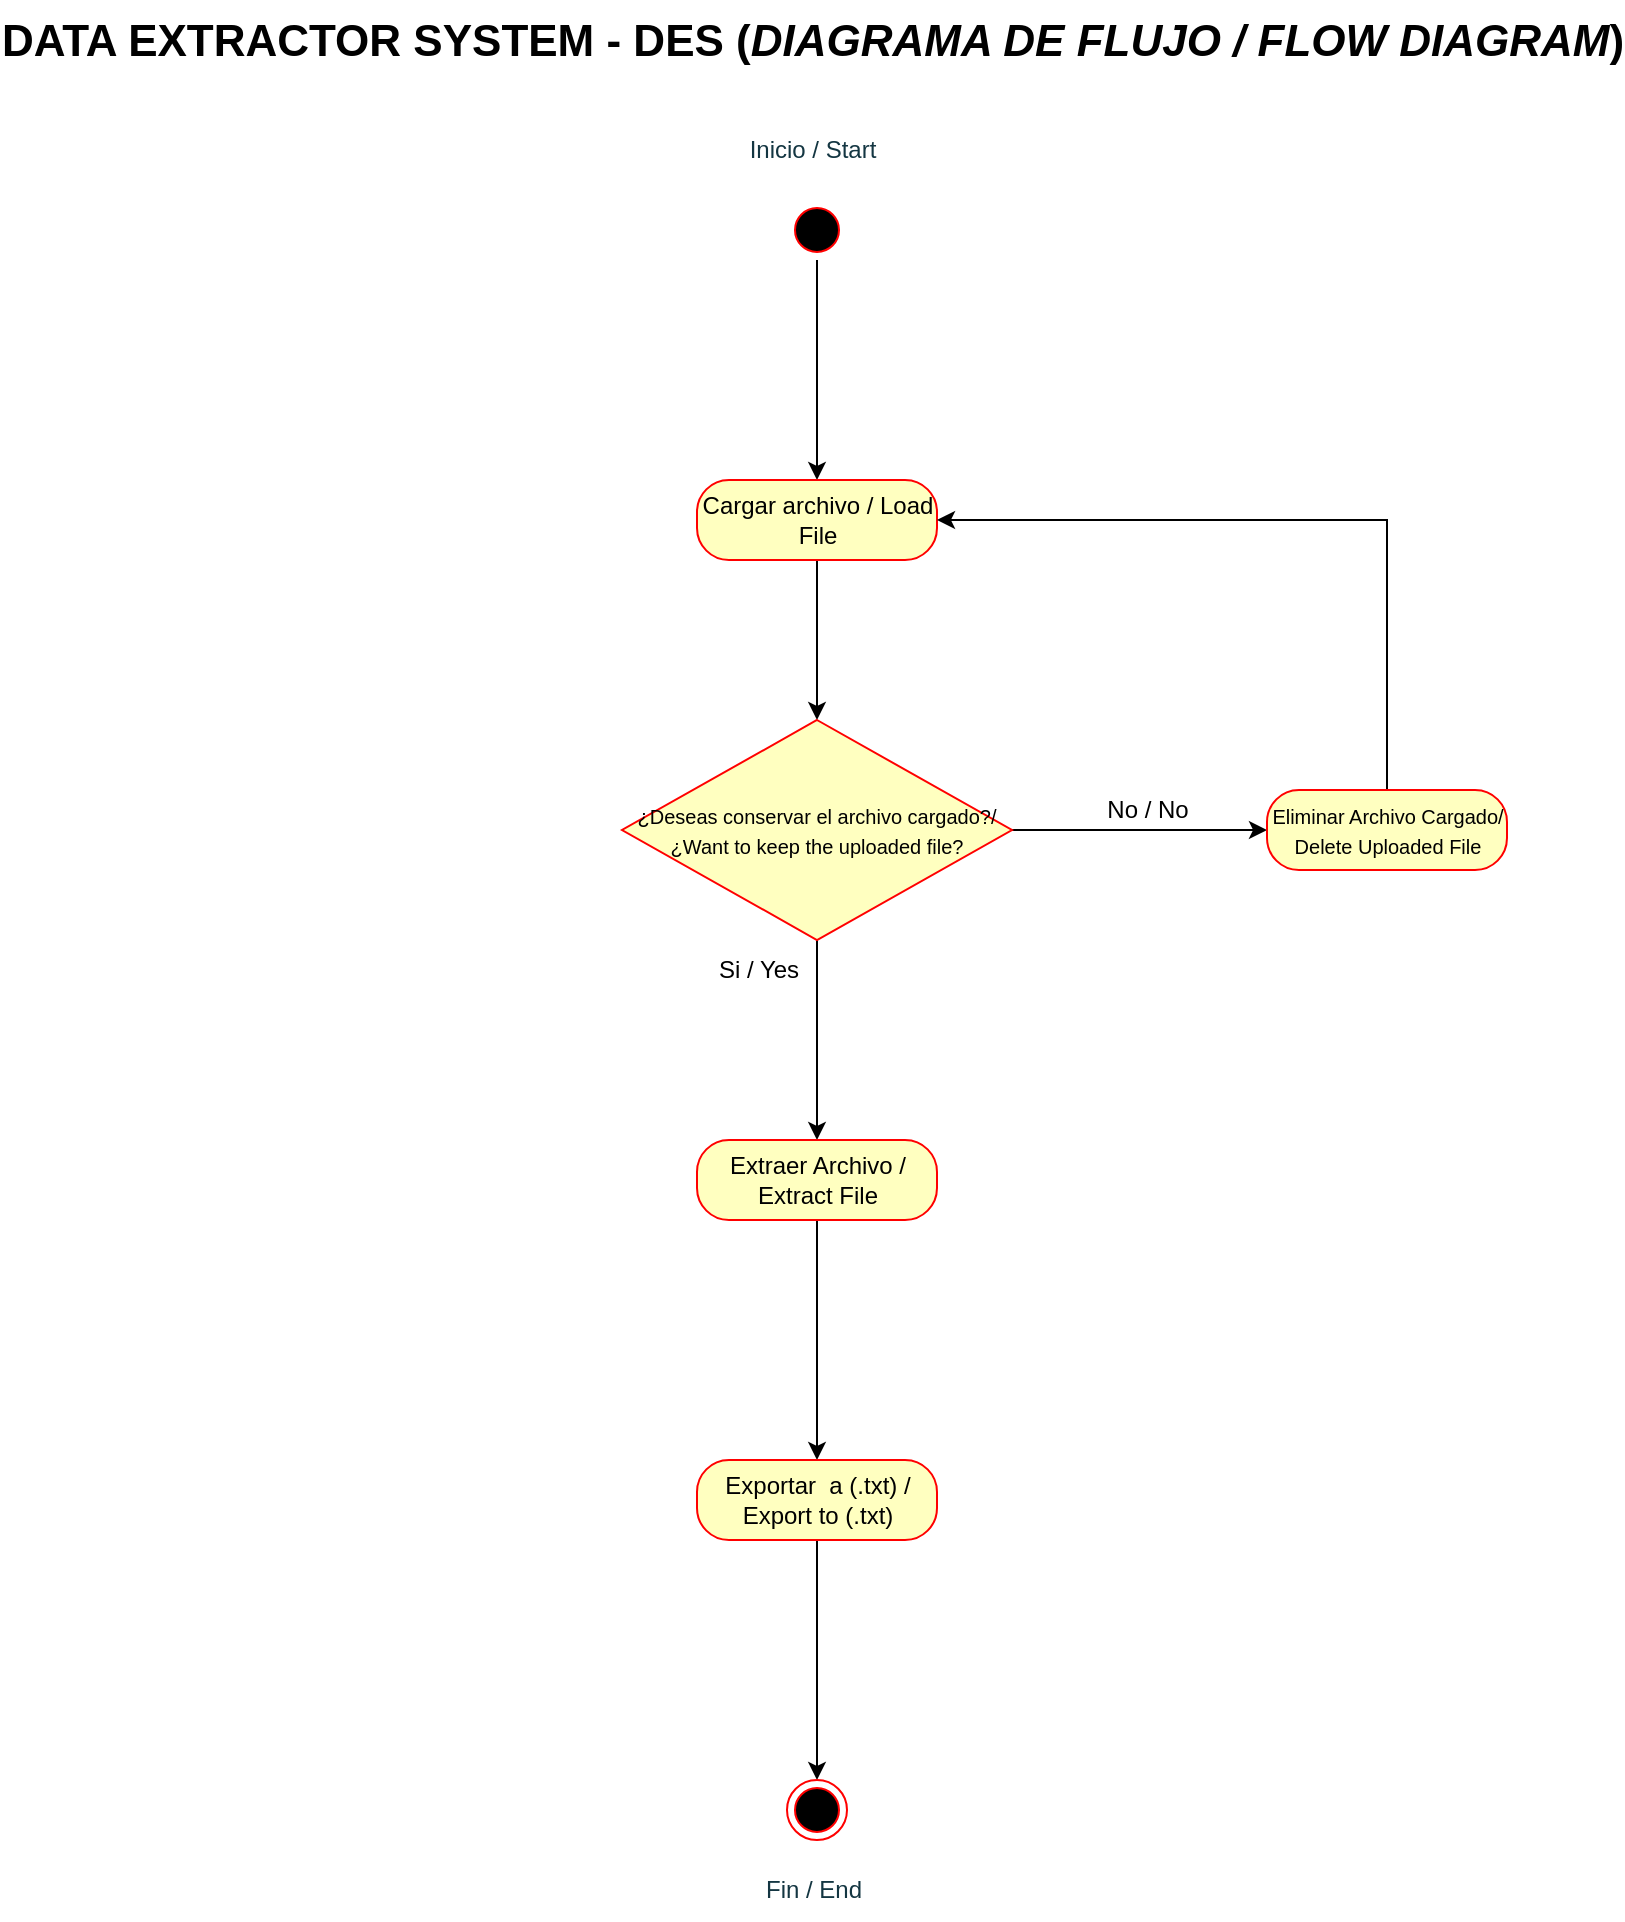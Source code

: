 <mxfile version="21.6.8" type="device" pages="2">
  <diagram id="FHIhCFiu90JCvxe5sJ12" name="FLOW DIAGRAM">
    <mxGraphModel dx="1434" dy="758" grid="1" gridSize="10" guides="1" tooltips="1" connect="1" arrows="1" fold="1" page="1" pageScale="1" pageWidth="850" pageHeight="1100" math="0" shadow="0">
      <root>
        <mxCell id="0" />
        <mxCell id="1" parent="0" />
        <mxCell id="qke-pglOdCpKyAg2pq0T-29" style="edgeStyle=orthogonalEdgeStyle;rounded=0;orthogonalLoop=1;jettySize=auto;html=1;entryX=0.5;entryY=0;entryDx=0;entryDy=0;" edge="1" parent="1" source="qke-pglOdCpKyAg2pq0T-1" target="qke-pglOdCpKyAg2pq0T-5">
          <mxGeometry relative="1" as="geometry" />
        </mxCell>
        <mxCell id="qke-pglOdCpKyAg2pq0T-1" value="" style="ellipse;html=1;shape=startState;fillColor=#000000;strokeColor=#ff0000;" vertex="1" parent="1">
          <mxGeometry x="412.5" y="120" width="30" height="30" as="geometry" />
        </mxCell>
        <mxCell id="qke-pglOdCpKyAg2pq0T-11" style="edgeStyle=orthogonalEdgeStyle;rounded=0;orthogonalLoop=1;jettySize=auto;html=1;entryX=0.5;entryY=0;entryDx=0;entryDy=0;" edge="1" parent="1" source="qke-pglOdCpKyAg2pq0T-5" target="qke-pglOdCpKyAg2pq0T-8">
          <mxGeometry relative="1" as="geometry" />
        </mxCell>
        <mxCell id="qke-pglOdCpKyAg2pq0T-5" value="Cargar archivo / Load File" style="rounded=1;whiteSpace=wrap;html=1;arcSize=40;fontColor=#000000;fillColor=#ffffc0;strokeColor=#ff0000;" vertex="1" parent="1">
          <mxGeometry x="367.5" y="260" width="120" height="40" as="geometry" />
        </mxCell>
        <mxCell id="qke-pglOdCpKyAg2pq0T-26" style="edgeStyle=orthogonalEdgeStyle;rounded=0;orthogonalLoop=1;jettySize=auto;html=1;exitX=1;exitY=0.5;exitDx=0;exitDy=0;entryX=0;entryY=0.5;entryDx=0;entryDy=0;" edge="1" parent="1" source="qke-pglOdCpKyAg2pq0T-8" target="qke-pglOdCpKyAg2pq0T-14">
          <mxGeometry relative="1" as="geometry" />
        </mxCell>
        <mxCell id="qke-pglOdCpKyAg2pq0T-28" style="edgeStyle=orthogonalEdgeStyle;rounded=0;orthogonalLoop=1;jettySize=auto;html=1;exitX=0.5;exitY=1;exitDx=0;exitDy=0;entryX=0.5;entryY=0;entryDx=0;entryDy=0;" edge="1" parent="1" source="qke-pglOdCpKyAg2pq0T-8" target="qke-pglOdCpKyAg2pq0T-12">
          <mxGeometry relative="1" as="geometry" />
        </mxCell>
        <mxCell id="qke-pglOdCpKyAg2pq0T-8" value="&lt;font style=&quot;font-size: 10px;&quot;&gt;¿Deseas conservar el archivo cargado?/¿Want to keep the uploaded file?&lt;/font&gt;" style="rhombus;whiteSpace=wrap;html=1;fontColor=#000000;fillColor=#ffffc0;strokeColor=#ff0000;" vertex="1" parent="1">
          <mxGeometry x="330" y="380" width="195" height="110" as="geometry" />
        </mxCell>
        <mxCell id="qke-pglOdCpKyAg2pq0T-30" style="edgeStyle=orthogonalEdgeStyle;rounded=0;orthogonalLoop=1;jettySize=auto;html=1;exitX=0.5;exitY=1;exitDx=0;exitDy=0;entryX=0.5;entryY=0;entryDx=0;entryDy=0;" edge="1" parent="1" source="qke-pglOdCpKyAg2pq0T-12" target="qke-pglOdCpKyAg2pq0T-20">
          <mxGeometry relative="1" as="geometry" />
        </mxCell>
        <mxCell id="qke-pglOdCpKyAg2pq0T-12" value="Extraer Archivo / Extract File" style="rounded=1;whiteSpace=wrap;html=1;arcSize=40;fontColor=#000000;fillColor=#ffffc0;strokeColor=#ff0000;" vertex="1" parent="1">
          <mxGeometry x="367.5" y="590" width="120" height="40" as="geometry" />
        </mxCell>
        <mxCell id="qke-pglOdCpKyAg2pq0T-27" style="edgeStyle=orthogonalEdgeStyle;rounded=0;orthogonalLoop=1;jettySize=auto;html=1;entryX=1;entryY=0.5;entryDx=0;entryDy=0;" edge="1" parent="1" source="qke-pglOdCpKyAg2pq0T-14" target="qke-pglOdCpKyAg2pq0T-5">
          <mxGeometry relative="1" as="geometry">
            <mxPoint x="592.5" y="280" as="targetPoint" />
            <Array as="points">
              <mxPoint x="712.5" y="280" />
            </Array>
          </mxGeometry>
        </mxCell>
        <mxCell id="qke-pglOdCpKyAg2pq0T-14" value="&lt;font style=&quot;font-size: 10px;&quot;&gt;Eliminar Archivo Cargado/ Delete Uploaded File&lt;/font&gt;" style="rounded=1;whiteSpace=wrap;html=1;arcSize=40;fontColor=#000000;fillColor=#ffffc0;strokeColor=#ff0000;" vertex="1" parent="1">
          <mxGeometry x="652.5" y="415" width="120" height="40" as="geometry" />
        </mxCell>
        <mxCell id="qke-pglOdCpKyAg2pq0T-31" style="edgeStyle=orthogonalEdgeStyle;rounded=0;orthogonalLoop=1;jettySize=auto;html=1;entryX=0.5;entryY=0;entryDx=0;entryDy=0;" edge="1" parent="1" source="qke-pglOdCpKyAg2pq0T-20" target="qke-pglOdCpKyAg2pq0T-22">
          <mxGeometry relative="1" as="geometry" />
        </mxCell>
        <mxCell id="qke-pglOdCpKyAg2pq0T-20" value="Exportar&amp;nbsp; a (.txt) / Export to (.txt)" style="rounded=1;whiteSpace=wrap;html=1;arcSize=40;fontColor=#000000;fillColor=#ffffc0;strokeColor=#ff0000;" vertex="1" parent="1">
          <mxGeometry x="367.5" y="750" width="120" height="40" as="geometry" />
        </mxCell>
        <mxCell id="qke-pglOdCpKyAg2pq0T-22" value="" style="ellipse;html=1;shape=endState;fillColor=#000000;strokeColor=#ff0000;" vertex="1" parent="1">
          <mxGeometry x="412.5" y="910" width="30" height="30" as="geometry" />
        </mxCell>
        <mxCell id="qke-pglOdCpKyAg2pq0T-32" value="No / No" style="text;html=1;strokeColor=none;fillColor=none;align=center;verticalAlign=middle;whiteSpace=wrap;rounded=0;" vertex="1" parent="1">
          <mxGeometry x="562.5" y="410" width="60" height="30" as="geometry" />
        </mxCell>
        <mxCell id="qke-pglOdCpKyAg2pq0T-34" value="Si / Yes" style="text;html=1;align=center;verticalAlign=middle;resizable=0;points=[];autosize=1;strokeColor=none;fillColor=none;" vertex="1" parent="1">
          <mxGeometry x="367.5" y="490" width="60" height="30" as="geometry" />
        </mxCell>
        <mxCell id="qke-pglOdCpKyAg2pq0T-37" value="&lt;font style=&quot;font-size: 22px;&quot;&gt;DATA EXTRACTOR SYSTEM - DES (&lt;i&gt;DIAGRAMA DE FLUJO / FLOW DIAGRAM&lt;/i&gt;)&lt;/font&gt;" style="text;strokeColor=none;fillColor=none;html=1;fontSize=24;fontStyle=1;verticalAlign=middle;align=center;" vertex="1" parent="1">
          <mxGeometry x="375" y="20" width="100" height="40" as="geometry" />
        </mxCell>
        <mxCell id="5v_8NjPPt6VqCoEkGZXP-1" value="Inicio / Start" style="text;html=1;strokeColor=none;fillColor=none;align=center;verticalAlign=middle;whiteSpace=wrap;rounded=0;fontColor=#143642;" vertex="1" parent="1">
          <mxGeometry x="383" y="80" width="85" height="30" as="geometry" />
        </mxCell>
        <mxCell id="5v_8NjPPt6VqCoEkGZXP-2" value="Fin / End" style="text;html=1;strokeColor=none;fillColor=none;align=center;verticalAlign=middle;whiteSpace=wrap;rounded=0;fontColor=#143642;" vertex="1" parent="1">
          <mxGeometry x="395.5" y="950" width="60" height="30" as="geometry" />
        </mxCell>
      </root>
    </mxGraphModel>
  </diagram>
  <diagram name="UML DIAGRAM" id="T6aoJZLCHbUOFZqF1HNC">
    <mxGraphModel dx="1434" dy="758" grid="1" gridSize="10" guides="1" tooltips="1" connect="1" arrows="1" fold="1" page="1" pageScale="1" pageWidth="850" pageHeight="1100" math="0" shadow="0">
      <root>
        <mxCell id="0" />
        <mxCell id="1" parent="0" />
        <mxCell id="wMGDCjuIphc281z3Qhhj-1" value="USUARIO / USER" style="shape=umlActor;verticalLabelPosition=bottom;verticalAlign=top;html=1;outlineConnect=0;labelBackgroundColor=none;fillColor=#FAE5C7;strokeColor=#0F8B8D;fontColor=#143642;" vertex="1" parent="1">
          <mxGeometry x="120" y="440" width="30" height="60" as="geometry" />
        </mxCell>
        <mxCell id="K5x1dxKrxvbOpFdKVxkK-3" value="CARGAR / LOAD" style="ellipse;whiteSpace=wrap;html=1;aspect=fixed;labelBackgroundColor=none;fillColor=#FAE5C7;strokeColor=#0F8B8D;fontColor=#143642;" vertex="1" parent="1">
          <mxGeometry x="390" y="190" width="110" height="110" as="geometry" />
        </mxCell>
        <mxCell id="K5x1dxKrxvbOpFdKVxkK-4" value="EXTRAER / EXTRACT" style="ellipse;whiteSpace=wrap;html=1;aspect=fixed;labelBackgroundColor=none;fillColor=#FAE5C7;strokeColor=#0F8B8D;fontColor=#143642;" vertex="1" parent="1">
          <mxGeometry x="390" y="330" width="110" height="110" as="geometry" />
        </mxCell>
        <mxCell id="kISWwdjyEXjI0WGXwzn--1" value="EXPORTAR / EXPORT" style="ellipse;whiteSpace=wrap;html=1;aspect=fixed;labelBackgroundColor=none;fillColor=#FAE5C7;strokeColor=#0F8B8D;fontColor=#143642;" vertex="1" parent="1">
          <mxGeometry x="390" y="480" width="110" height="110" as="geometry" />
        </mxCell>
        <mxCell id="kISWwdjyEXjI0WGXwzn--2" value="BORRAR /&amp;nbsp; DELETE" style="ellipse;whiteSpace=wrap;html=1;aspect=fixed;labelBackgroundColor=none;fillColor=#FAE5C7;strokeColor=#0F8B8D;fontColor=#143642;" vertex="1" parent="1">
          <mxGeometry x="390" y="630" width="110" height="110" as="geometry" />
        </mxCell>
        <mxCell id="kISWwdjyEXjI0WGXwzn--6" value="" style="endArrow=none;html=1;rounded=0;exitX=0.75;exitY=0.1;exitDx=0;exitDy=0;exitPerimeter=0;entryX=0;entryY=0.5;entryDx=0;entryDy=0;labelBackgroundColor=none;strokeColor=#A8201A;fontColor=default;" edge="1" parent="1" source="wMGDCjuIphc281z3Qhhj-1" target="K5x1dxKrxvbOpFdKVxkK-3">
          <mxGeometry width="50" height="50" relative="1" as="geometry">
            <mxPoint x="150" y="460" as="sourcePoint" />
            <mxPoint x="406" y="284" as="targetPoint" />
          </mxGeometry>
        </mxCell>
        <mxCell id="kISWwdjyEXjI0WGXwzn--7" value="" style="endArrow=none;html=1;rounded=0;entryX=0;entryY=0.5;entryDx=0;entryDy=0;exitX=1;exitY=0.333;exitDx=0;exitDy=0;exitPerimeter=0;labelBackgroundColor=none;strokeColor=#A8201A;fontColor=default;" edge="1" parent="1" source="wMGDCjuIphc281z3Qhhj-1" target="K5x1dxKrxvbOpFdKVxkK-4">
          <mxGeometry width="50" height="50" relative="1" as="geometry">
            <mxPoint x="153" y="456" as="sourcePoint" />
            <mxPoint x="416" y="294" as="targetPoint" />
          </mxGeometry>
        </mxCell>
        <mxCell id="kISWwdjyEXjI0WGXwzn--8" value="" style="endArrow=none;html=1;rounded=0;entryX=0;entryY=0.5;entryDx=0;entryDy=0;exitX=0.5;exitY=0.5;exitDx=0;exitDy=0;exitPerimeter=0;labelBackgroundColor=none;strokeColor=#A8201A;fontColor=default;" edge="1" parent="1" source="wMGDCjuIphc281z3Qhhj-1" target="kISWwdjyEXjI0WGXwzn--1">
          <mxGeometry width="50" height="50" relative="1" as="geometry">
            <mxPoint x="160" y="470" as="sourcePoint" />
            <mxPoint x="400" y="395" as="targetPoint" />
          </mxGeometry>
        </mxCell>
        <mxCell id="kISWwdjyEXjI0WGXwzn--9" value="" style="endArrow=none;html=1;rounded=0;exitX=1;exitY=1;exitDx=0;exitDy=0;exitPerimeter=0;entryX=0;entryY=0.5;entryDx=0;entryDy=0;labelBackgroundColor=none;strokeColor=#A8201A;fontColor=default;" edge="1" parent="1" source="wMGDCjuIphc281z3Qhhj-1" target="kISWwdjyEXjI0WGXwzn--2">
          <mxGeometry width="50" height="50" relative="1" as="geometry">
            <mxPoint x="145" y="480" as="sourcePoint" />
            <mxPoint x="400" y="545" as="targetPoint" />
          </mxGeometry>
        </mxCell>
        <mxCell id="t2diVjnY7hAEV8x2hd5u-1" value="&lt;font style=&quot;font-size: 18px;&quot;&gt;&lt;span style=&quot;color: rgb(0, 0, 0); font-family: Helvetica; font-style: normal; font-variant-ligatures: normal; font-variant-caps: normal; font-weight: 700; letter-spacing: normal; orphans: 2; text-align: center; text-indent: 0px; text-transform: none; widows: 2; word-spacing: 0px; -webkit-text-stroke-width: 0px; background-color: rgb(251, 251, 251); text-decoration-thickness: initial; text-decoration-style: initial; text-decoration-color: initial; float: none; display: inline !important;&quot;&gt;DATA EXTRACTOR SYSTEM - DES (&lt;/span&gt;&lt;i style=&quot;border-color: var(--border-color); color: rgb(0, 0, 0); font-family: Helvetica; font-variant-ligatures: normal; font-variant-caps: normal; font-weight: 700; letter-spacing: normal; orphans: 2; text-align: center; text-indent: 0px; text-transform: none; widows: 2; word-spacing: 0px; -webkit-text-stroke-width: 0px; background-color: rgb(251, 251, 251); text-decoration-thickness: initial; text-decoration-style: initial; text-decoration-color: initial;&quot;&gt;DIAGRAMA CASO DE USO / UML DIAGRAM&lt;/i&gt;&lt;span style=&quot;color: rgb(0, 0, 0); font-family: Helvetica; font-style: normal; font-variant-ligatures: normal; font-variant-caps: normal; font-weight: 700; letter-spacing: normal; orphans: 2; text-align: center; text-indent: 0px; text-transform: none; widows: 2; word-spacing: 0px; -webkit-text-stroke-width: 0px; background-color: rgb(251, 251, 251); text-decoration-thickness: initial; text-decoration-style: initial; text-decoration-color: initial; float: none; display: inline !important;&quot;&gt;)&lt;/span&gt;&lt;/font&gt;" style="text;whiteSpace=wrap;html=1;labelBackgroundColor=none;fontColor=#143642;" vertex="1" parent="1">
          <mxGeometry x="100" y="30" width="710" height="40" as="geometry" />
        </mxCell>
        <mxCell id="4dZUmpeTX4e1Q82cfLeE-2" value="" style="verticalLabelPosition=bottom;verticalAlign=top;html=1;shape=mxgraph.basic.rect;fillColor2=none;strokeWidth=1;size=20;indent=5;strokeColor=#0F8B8D;fontColor=#143642;fillColor=#FAE5C7;sketch=1;curveFitting=1;jiggle=2;" vertex="1" parent="1">
          <mxGeometry x="360" y="150" width="170" height="640" as="geometry" />
        </mxCell>
        <mxCell id="4dZUmpeTX4e1Q82cfLeE-4" style="edgeStyle=orthogonalEdgeStyle;rounded=0;orthogonalLoop=1;jettySize=auto;html=1;exitX=0.5;exitY=1;exitDx=0;exitDy=0;strokeColor=#A8201A;fontColor=#143642;fillColor=#FAE5C7;" edge="1" parent="1" source="4dZUmpeTX4e1Q82cfLeE-3" target="4dZUmpeTX4e1Q82cfLeE-2">
          <mxGeometry relative="1" as="geometry" />
        </mxCell>
        <mxCell id="4dZUmpeTX4e1Q82cfLeE-3" value="&lt;b&gt;Programa / Software&lt;/b&gt;" style="text;html=1;strokeColor=none;fillColor=none;align=center;verticalAlign=middle;whiteSpace=wrap;rounded=0;fontColor=#143642;" vertex="1" parent="1">
          <mxGeometry x="377.5" y="70" width="135" height="30" as="geometry" />
        </mxCell>
      </root>
    </mxGraphModel>
  </diagram>
</mxfile>
